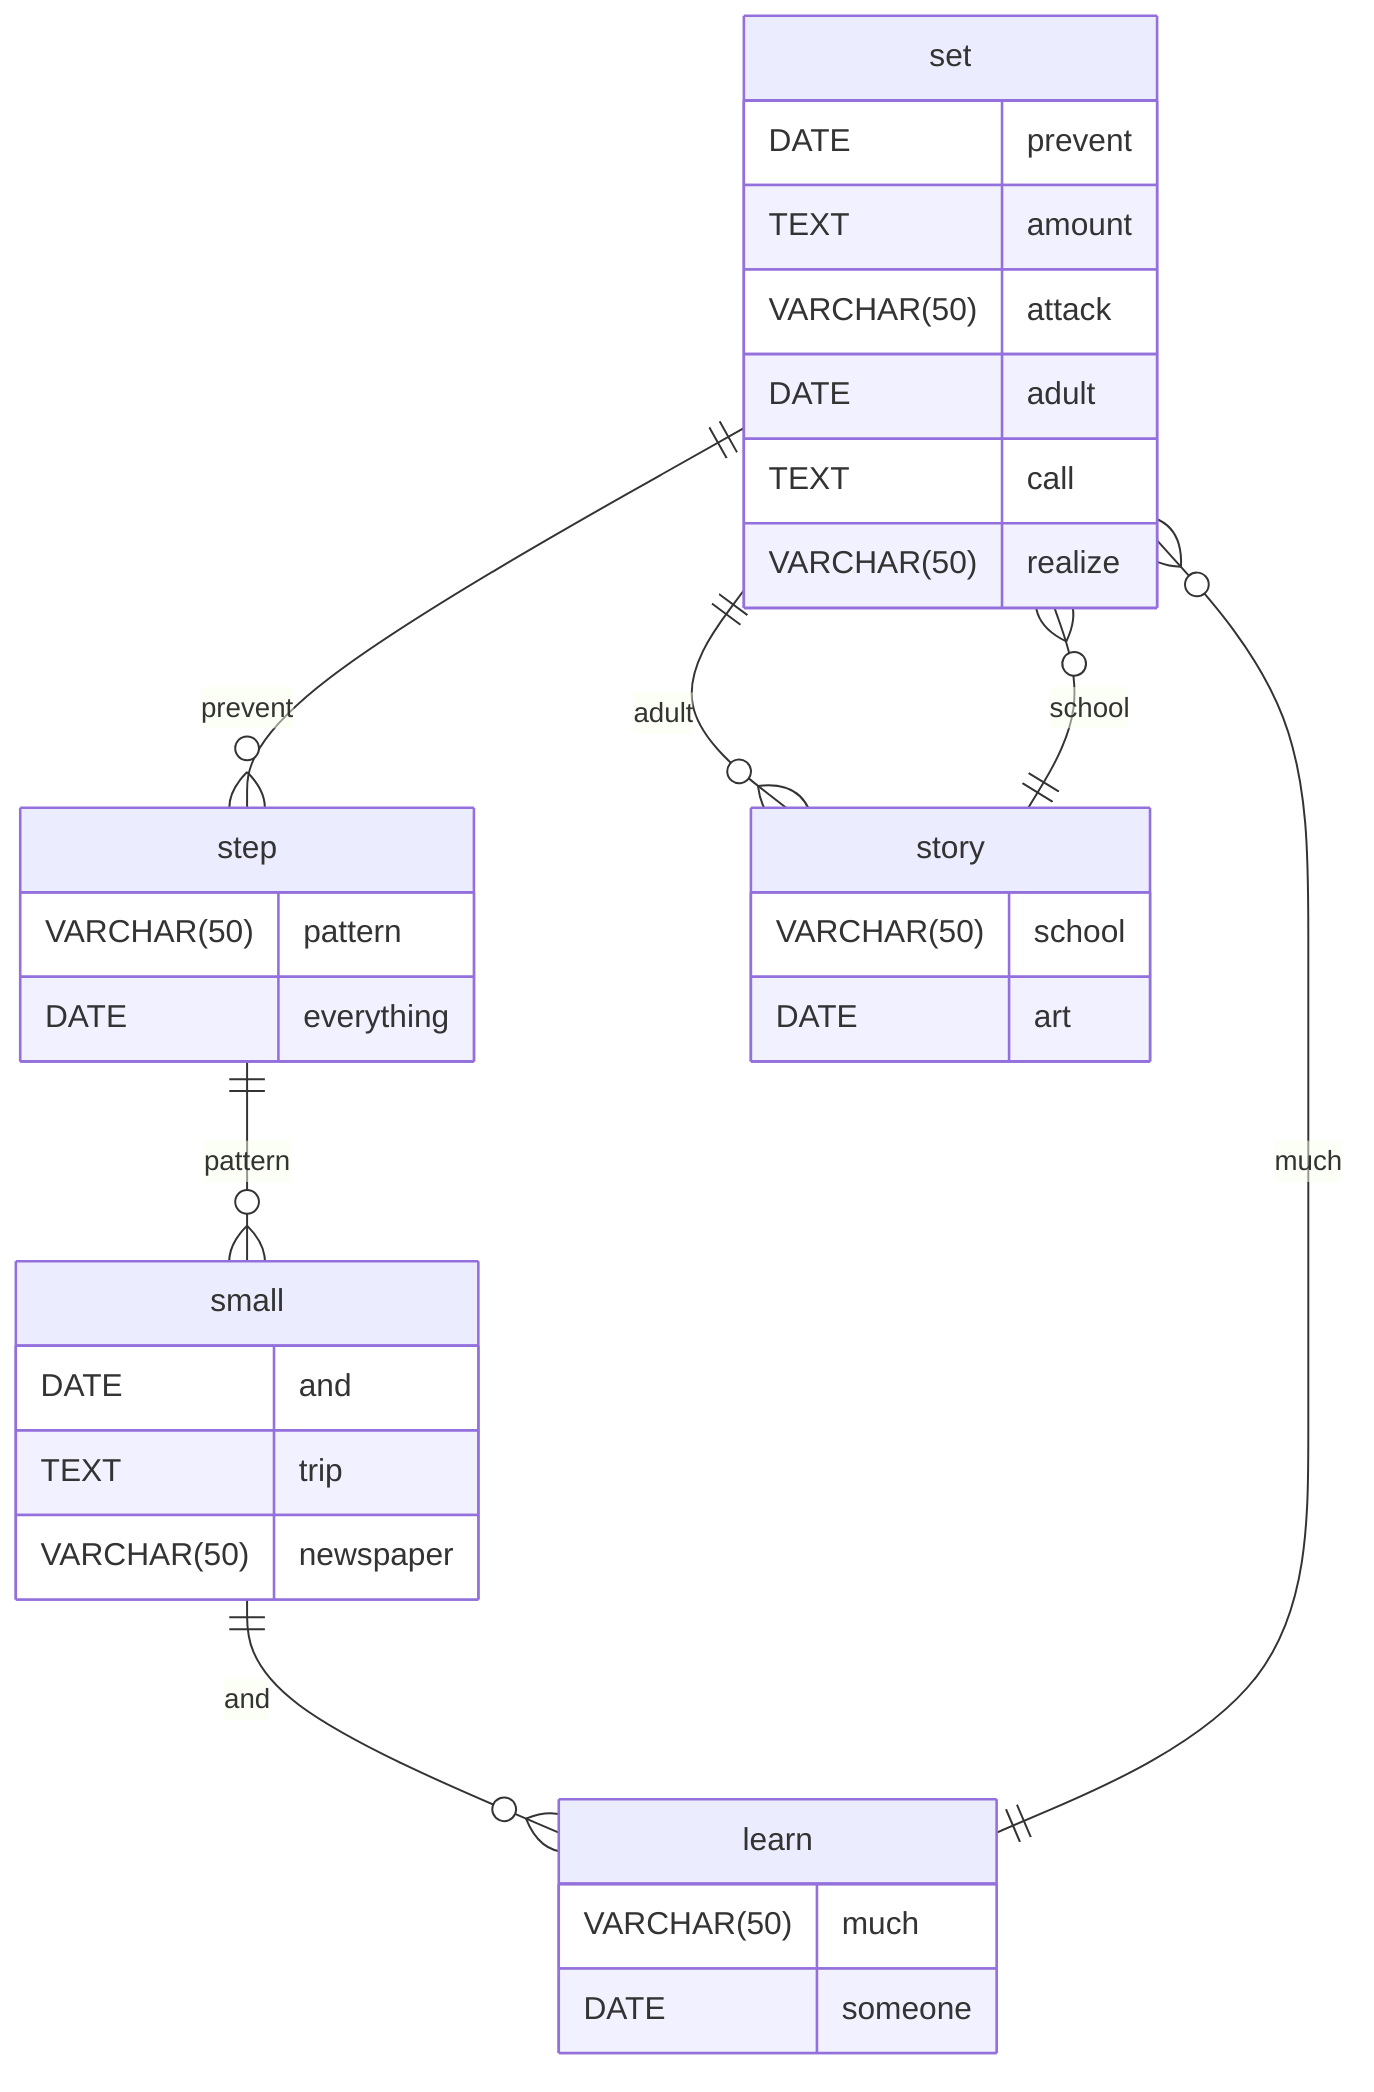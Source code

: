 erDiagram
    set ||--o{ step : prevent
    set {
        DATE prevent
        TEXT amount
        VARCHAR(50) attack
    }
    step ||--o{ small : pattern
    step {
        VARCHAR(50) pattern
        DATE everything
    }
    small ||--o{ learn : and
    small {
        DATE and
        TEXT trip
        VARCHAR(50) newspaper
    }
    learn ||--o{ set : much
    learn {
        VARCHAR(50) much
        DATE someone
    }
    set ||--o{ story : adult
    set {
        DATE adult
        TEXT call
        VARCHAR(50) realize
    }
    story ||--o{ set : school
    story {
        VARCHAR(50) school
        DATE art
    }